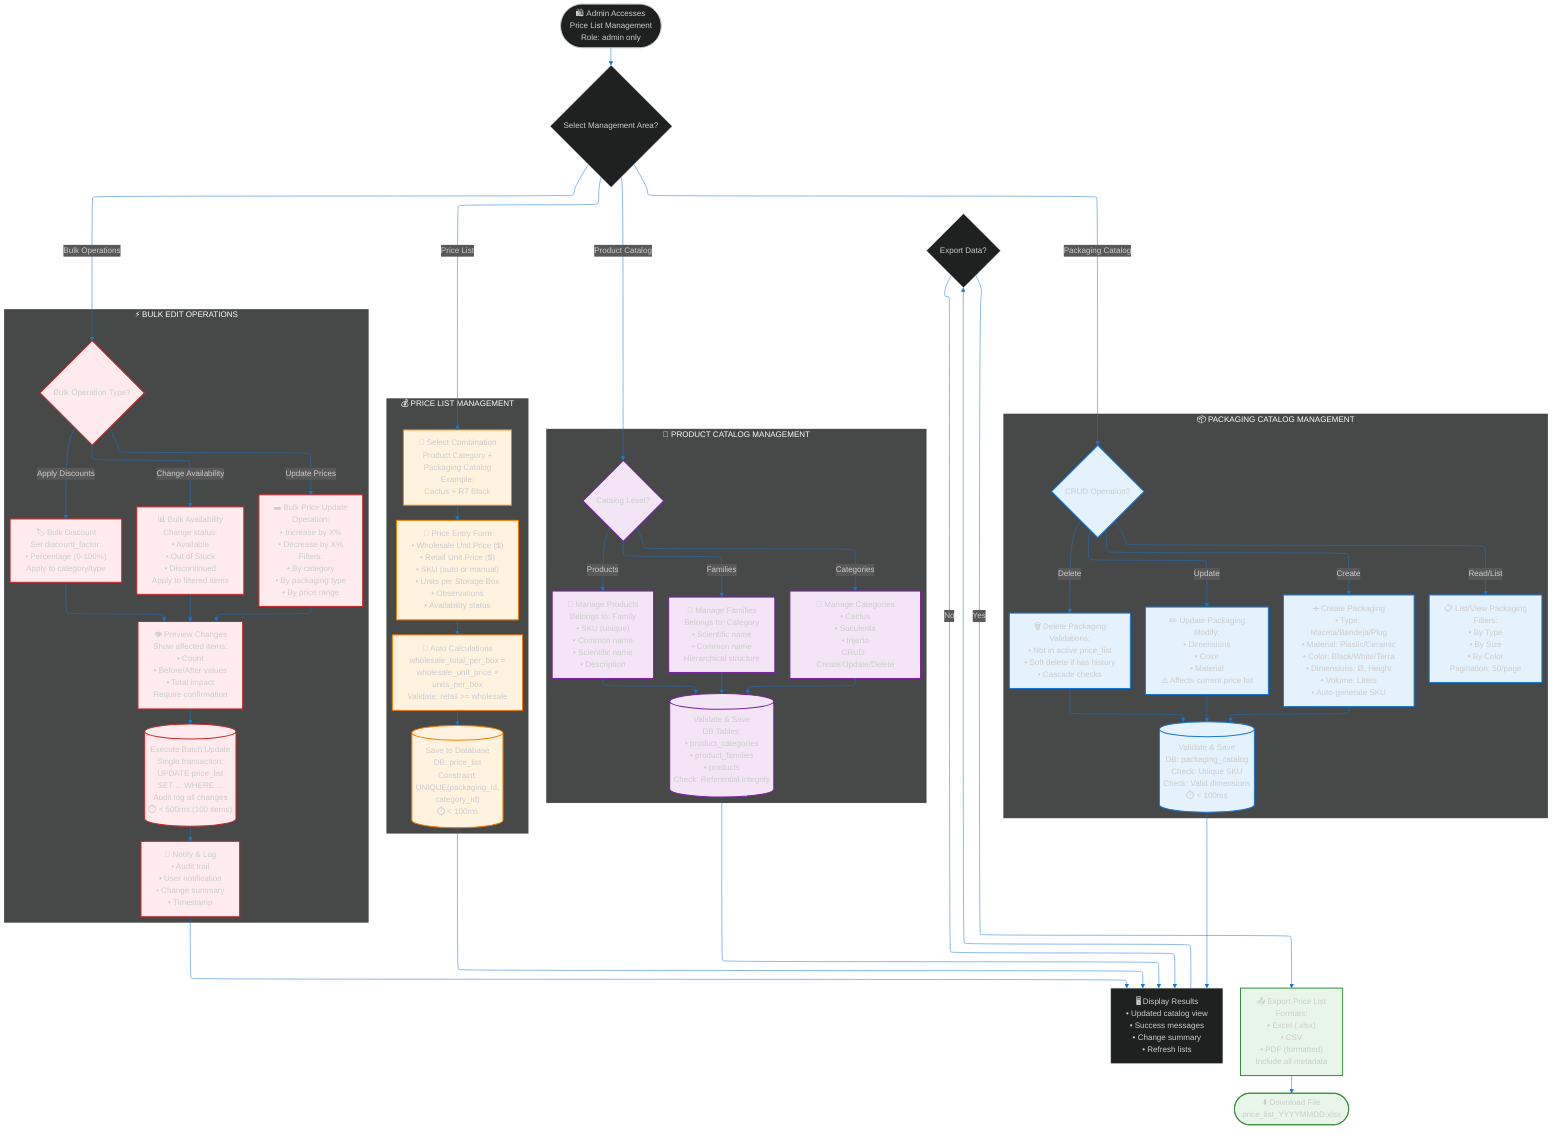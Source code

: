 ---
config:
  theme: dark
  themeVariables:
    primaryColor: '#E3F2FD'
    primaryTextColor: '#0D47A1'
    primaryBorderColor: '#2196F3'
    lineColor: '#1976D2'
    secondaryColor: '#F3E5F5'
    tertiaryColor: '#FFF3E0'
    noteBkgColor: '#FFFDE7'
    noteBorderColor: '#FBC02D'
  layout: elk
---
flowchart TB
    %% ═══════════════════════════════════════════════════════════════════════
    %% DEMETERDOCS - PRICE LIST MANAGEMENT SYSTEM OVERVIEW
    %% ═══════════════════════════════════════════════════════════════════════
    %% Purpose: Executive-level view of price list management system
    %% Scope: Complete flow from catalog setup to bulk operations
    %% Detail: High-level only - See subflows for implementation
    %% Updated: 2025-10-08 | Version: 1.0 | Mermaid v11.3.0+
    %% ═══════════════════════════════════════════════════════════════════════

    %% ═══════════════════════════════════════════════════════════════════════
    %% LAYER 1: ADMIN ENTRY POINT
    %% ═══════════════════════════════════════════════════════════════════════

    START@{ shape: stadium, label: "🛍️ Admin Accesses
    Price List Management
    Role: admin only" }

    %% ═══════════════════════════════════════════════════════════════════════
    %% LAYER 2: MANAGEMENT TYPE SELECTION
    %% ═══════════════════════════════════════════════════════════════════════

    SELECT_TYPE@{ shape: diamond, label: "Select Management Area?" }

    %% ═══════════════════════════════════════════════════════════════════════
    %% PATH 1: PACKAGING CATALOG MANAGEMENT
    %% ═══════════════════════════════════════════════════════════════════════
    %% Detail: See 01_packaging_catalog_crud.mmd

    subgraph PACKAGING_PATH["📦 PACKAGING CATALOG MANAGEMENT"]
        direction TB

        PKG_ACTION@{ shape: diamond, label: "CRUD Operation?" }

        PKG_CREATE@{ shape: rect, label: "➕ Create Packaging
        • Type: Maceta/Bandeja/Plug
        • Material: Plastic/Ceramic
        • Color: Black/White/Terra
        • Dimensions: Ø, Height
        • Volume: Liters
        • Auto-generate SKU" }

        PKG_READ@{ shape: rect, label: "📋 List/View Packaging
        Filters:
        • By Type
        • By Size
        • By Color
        Pagination: 50/page" }

        PKG_UPDATE@{ shape: rect, label: "✏️ Update Packaging
        Modify:
        • Dimensions
        • Color
        • Material
        ⚠️ Affects current price list" }

        PKG_DELETE@{ shape: rect, label: "🗑️ Delete Packaging
        Validations:
        • Not in active price_list
        • Soft delete if has history
        • Cascade checks" }

        PKG_VALIDATE@{ shape: cyl, label: "Validate & Save
        DB: packaging_catalog
        Check: Unique SKU
        Check: Valid dimensions
        ⏱️ < 100ms" }
    end

    %% ═══════════════════════════════════════════════════════════════════════
    %% PATH 2: PRODUCT CATALOG MANAGEMENT
    %% ═══════════════════════════════════════════════════════════════════════
    %% Detail: See 02_product_catalog_crud.mmd

    subgraph PRODUCT_PATH["🌵 PRODUCT CATALOG MANAGEMENT"]
        direction TB

        PROD_LEVEL@{ shape: diamond, label: "Catalog Level?" }

        PROD_CAT@{ shape: rect, label: "📁 Manage Categories
        • Cactus
        • Suculenta
        • Injerto
        CRUD: Create/Update/Delete" }

        PROD_FAM@{ shape: rect, label: "📂 Manage Families
        Belongs to: Category
        • Scientific name
        • Common name
        Hierarchical structure" }

        PROD_ITEM@{ shape: rect, label: "🌱 Manage Products
        Belongs to: Family
        • SKU (unique)
        • Common name
        • Scientific name
        • Description" }

        PROD_VALIDATE@{ shape: cyl, label: "Validate & Save
        DB Tables:
        • product_categories
        • product_families
        • products
        Check: Referential integrity" }
    end

    %% ═══════════════════════════════════════════════════════════════════════
    %% PATH 3: PRICE LIST MANAGEMENT
    %% ═══════════════════════════════════════════════════════════════════════
    %% Detail: See 03_price_list_management.mmd

    subgraph PRICE_PATH["💰 PRICE LIST MANAGEMENT"]
        direction TB

        PRICE_SELECT@{ shape: rect, label: "🔗 Select Combination
        Product Category +
        Packaging Catalog

        Example:
        Cactus + R7 Black" }

        PRICE_FORM@{ shape: rect, label: "📝 Price Entry Form
        • Wholesale Unit Price ($)
        • Retail Unit Price ($)
        • SKU (auto or manual)
        • Units per Storage Box
        • Observations
        • Availability status" }

        PRICE_CALC@{ shape: rect, label: "🧮 Auto Calculations
        wholesale_total_per_box =
        wholesale_unit_price ×
        units_per_box

        Validate: retail >= wholesale" }

        PRICE_SAVE@{ shape: cyl, label: "Save to Database
        DB: price_list

        Constraint:
        UNIQUE(packaging_id,
               category_id)

        ⏱️ < 100ms" }
    end

    %% ═══════════════════════════════════════════════════════════════════════
    %% PATH 4: BULK OPERATIONS
    %% ═══════════════════════════════════════════════════════════════════════
    %% Detail: See 04_bulk_edit_operations.mmd

    subgraph BULK_PATH["⚡ BULK EDIT OPERATIONS"]
        direction TB

        BULK_TYPE@{ shape: diamond, label: "Bulk Operation Type?" }

        BULK_PRICE@{ shape: rect, label: "💵 Bulk Price Update
        Operation:
        • Increase by X%
        • Decrease by X%

        Filters:
        • By category
        • By packaging type
        • By price range" }

        BULK_AVAIL@{ shape: rect, label: "📊 Bulk Availability
        Change status:
        • Available
        • Out of Stock
        • Discontinued

        Apply to filtered items" }

        BULK_DISCOUNT@{ shape: rect, label: "🏷️ Bulk Discount
        Set discount_factor:
        • Percentage (0-100%)

        Apply to category/type" }

        BULK_PREVIEW@{ shape: rect, label: "👁️ Preview Changes
        Show affected items:
        • Count
        • Before/After values
        • Total impact

        Require confirmation" }

        BULK_EXECUTE@{ shape: cyl, label: "Execute Batch Update
        Single transaction:
        UPDATE price_list
        SET ... WHERE ...

        Audit log all changes
        ⏱️ < 500ms (100 items)" }

        BULK_NOTIFY@{ shape: rect, label: "📢 Notify & Log
        • Audit trail
        • User notification
        • Change summary
        • Timestamp" }
    end

    %% ═══════════════════════════════════════════════════════════════════════
    %% LAYER 3: RESULTS & VIEWS
    %% ═══════════════════════════════════════════════════════════════════════

    DISPLAY@{ shape: rect, label: "🖥️ Display Results
    • Updated catalog view
    • Success messages
    • Change summary
    • Refresh lists" }

    EXPORT_OPTION@{ shape: diamond, label: "Export Data?" }

    EXPORT@{ shape: rect, label: "📤 Export Price List
    Formats:
    • Excel (.xlsx)
    • CSV
    • PDF (formatted)

    Include all metadata" }

    DOWNLOAD@{ shape: stadium, label: "⬇️ Download File
    price_list_YYYYMMDD.xlsx" }

    %% ═══════════════════════════════════════════════════════════════════════
    %% CONNECTIONS - MAIN FLOW
    %% ═══════════════════════════════════════════════════════════════════════

    START --> SELECT_TYPE

    SELECT_TYPE -->|Packaging Catalog| PKG_ACTION
    SELECT_TYPE -->|Product Catalog| PROD_LEVEL
    SELECT_TYPE -->|Price List| PRICE_SELECT
    SELECT_TYPE -->|Bulk Operations| BULK_TYPE

    %% ═══════════════════════════════════════════════════════════════════════
    %% CONNECTIONS - PACKAGING PATH
    %% ═══════════════════════════════════════════════════════════════════════

    PKG_ACTION -->|Create| PKG_CREATE
    PKG_ACTION -->|Read/List| PKG_READ
    PKG_ACTION -->|Update| PKG_UPDATE
    PKG_ACTION -->|Delete| PKG_DELETE

    PKG_CREATE --> PKG_VALIDATE
    PKG_UPDATE --> PKG_VALIDATE
    PKG_DELETE --> PKG_VALIDATE
    PKG_VALIDATE --> DISPLAY

    %% ═══════════════════════════════════════════════════════════════════════
    %% CONNECTIONS - PRODUCT PATH
    %% ═══════════════════════════════════════════════════════════════════════

    PROD_LEVEL -->|Categories| PROD_CAT
    PROD_LEVEL -->|Families| PROD_FAM
    PROD_LEVEL -->|Products| PROD_ITEM

    PROD_CAT --> PROD_VALIDATE
    PROD_FAM --> PROD_VALIDATE
    PROD_ITEM --> PROD_VALIDATE
    PROD_VALIDATE --> DISPLAY

    %% ═══════════════════════════════════════════════════════════════════════
    %% CONNECTIONS - PRICE PATH
    %% ═══════════════════════════════════════════════════════════════════════

    PRICE_SELECT --> PRICE_FORM
    PRICE_FORM --> PRICE_CALC
    PRICE_CALC --> PRICE_SAVE
    PRICE_SAVE --> DISPLAY

    %% ═══════════════════════════════════════════════════════════════════════
    %% CONNECTIONS - BULK PATH
    %% ═══════════════════════════════════════════════════════════════════════

    BULK_TYPE -->|Update Prices| BULK_PRICE
    BULK_TYPE -->|Change Availability| BULK_AVAIL
    BULK_TYPE -->|Apply Discounts| BULK_DISCOUNT

    BULK_PRICE --> BULK_PREVIEW
    BULK_AVAIL --> BULK_PREVIEW
    BULK_DISCOUNT --> BULK_PREVIEW

    BULK_PREVIEW --> BULK_EXECUTE
    BULK_EXECUTE --> BULK_NOTIFY
    BULK_NOTIFY --> DISPLAY

    %% ═══════════════════════════════════════════════════════════════════════
    %% CONNECTIONS - EXPORT
    %% ═══════════════════════════════════════════════════════════════════════

    DISPLAY --> EXPORT_OPTION

    EXPORT_OPTION -->|No| DISPLAY
    EXPORT_OPTION -->|Yes| EXPORT

    EXPORT --> DOWNLOAD

    %% ═══════════════════════════════════════════════════════════════════════
    %% STYLING
    %% ═══════════════════════════════════════════════════════════════════════

    classDef packagingStyle fill:#E3F2FD,stroke:#1976D2,stroke-width:2px
    classDef productStyle fill:#F3E5F5,stroke:#7B1FA2,stroke-width:2px
    classDef priceStyle fill:#FFF3E0,stroke:#F57C00,stroke-width:2px
    classDef bulkStyle fill:#FFEBEE,stroke:#C62828,stroke-width:2px
    classDef exportStyle fill:#E8F5E9,stroke:#388E3C,stroke-width:2px

    class PKG_ACTION,PKG_CREATE,PKG_READ,PKG_UPDATE,PKG_DELETE,PKG_VALIDATE packagingStyle
    class PROD_LEVEL,PROD_CAT,PROD_FAM,PROD_ITEM,PROD_VALIDATE productStyle
    class PRICE_SELECT,PRICE_FORM,PRICE_CALC,PRICE_SAVE priceStyle
    class BULK_TYPE,BULK_PRICE,BULK_AVAIL,BULK_DISCOUNT,BULK_PREVIEW,BULK_EXECUTE,BULK_NOTIFY bulkStyle
    class EXPORT,DOWNLOAD exportStyle